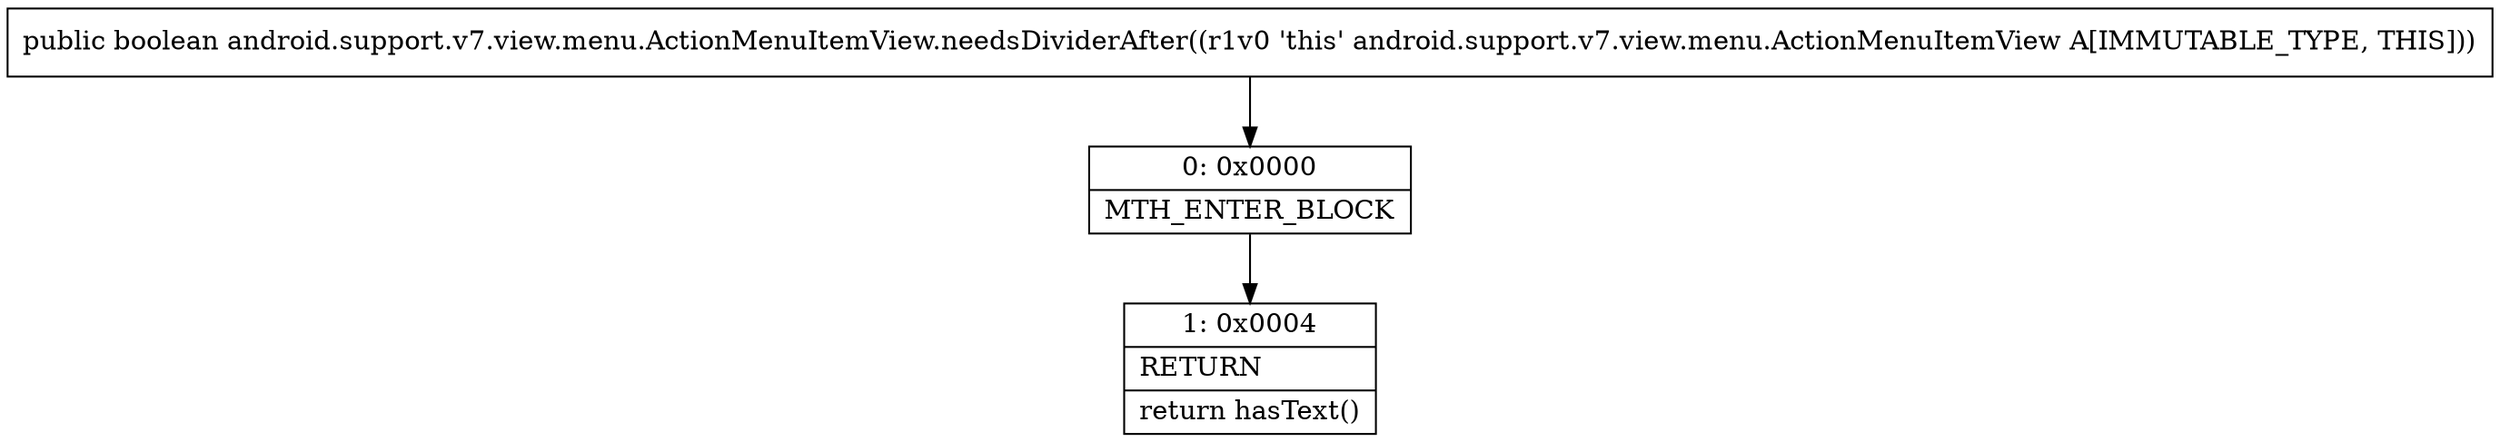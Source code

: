 digraph "CFG forandroid.support.v7.view.menu.ActionMenuItemView.needsDividerAfter()Z" {
Node_0 [shape=record,label="{0\:\ 0x0000|MTH_ENTER_BLOCK\l}"];
Node_1 [shape=record,label="{1\:\ 0x0004|RETURN\l|return hasText()\l}"];
MethodNode[shape=record,label="{public boolean android.support.v7.view.menu.ActionMenuItemView.needsDividerAfter((r1v0 'this' android.support.v7.view.menu.ActionMenuItemView A[IMMUTABLE_TYPE, THIS])) }"];
MethodNode -> Node_0;
Node_0 -> Node_1;
}


